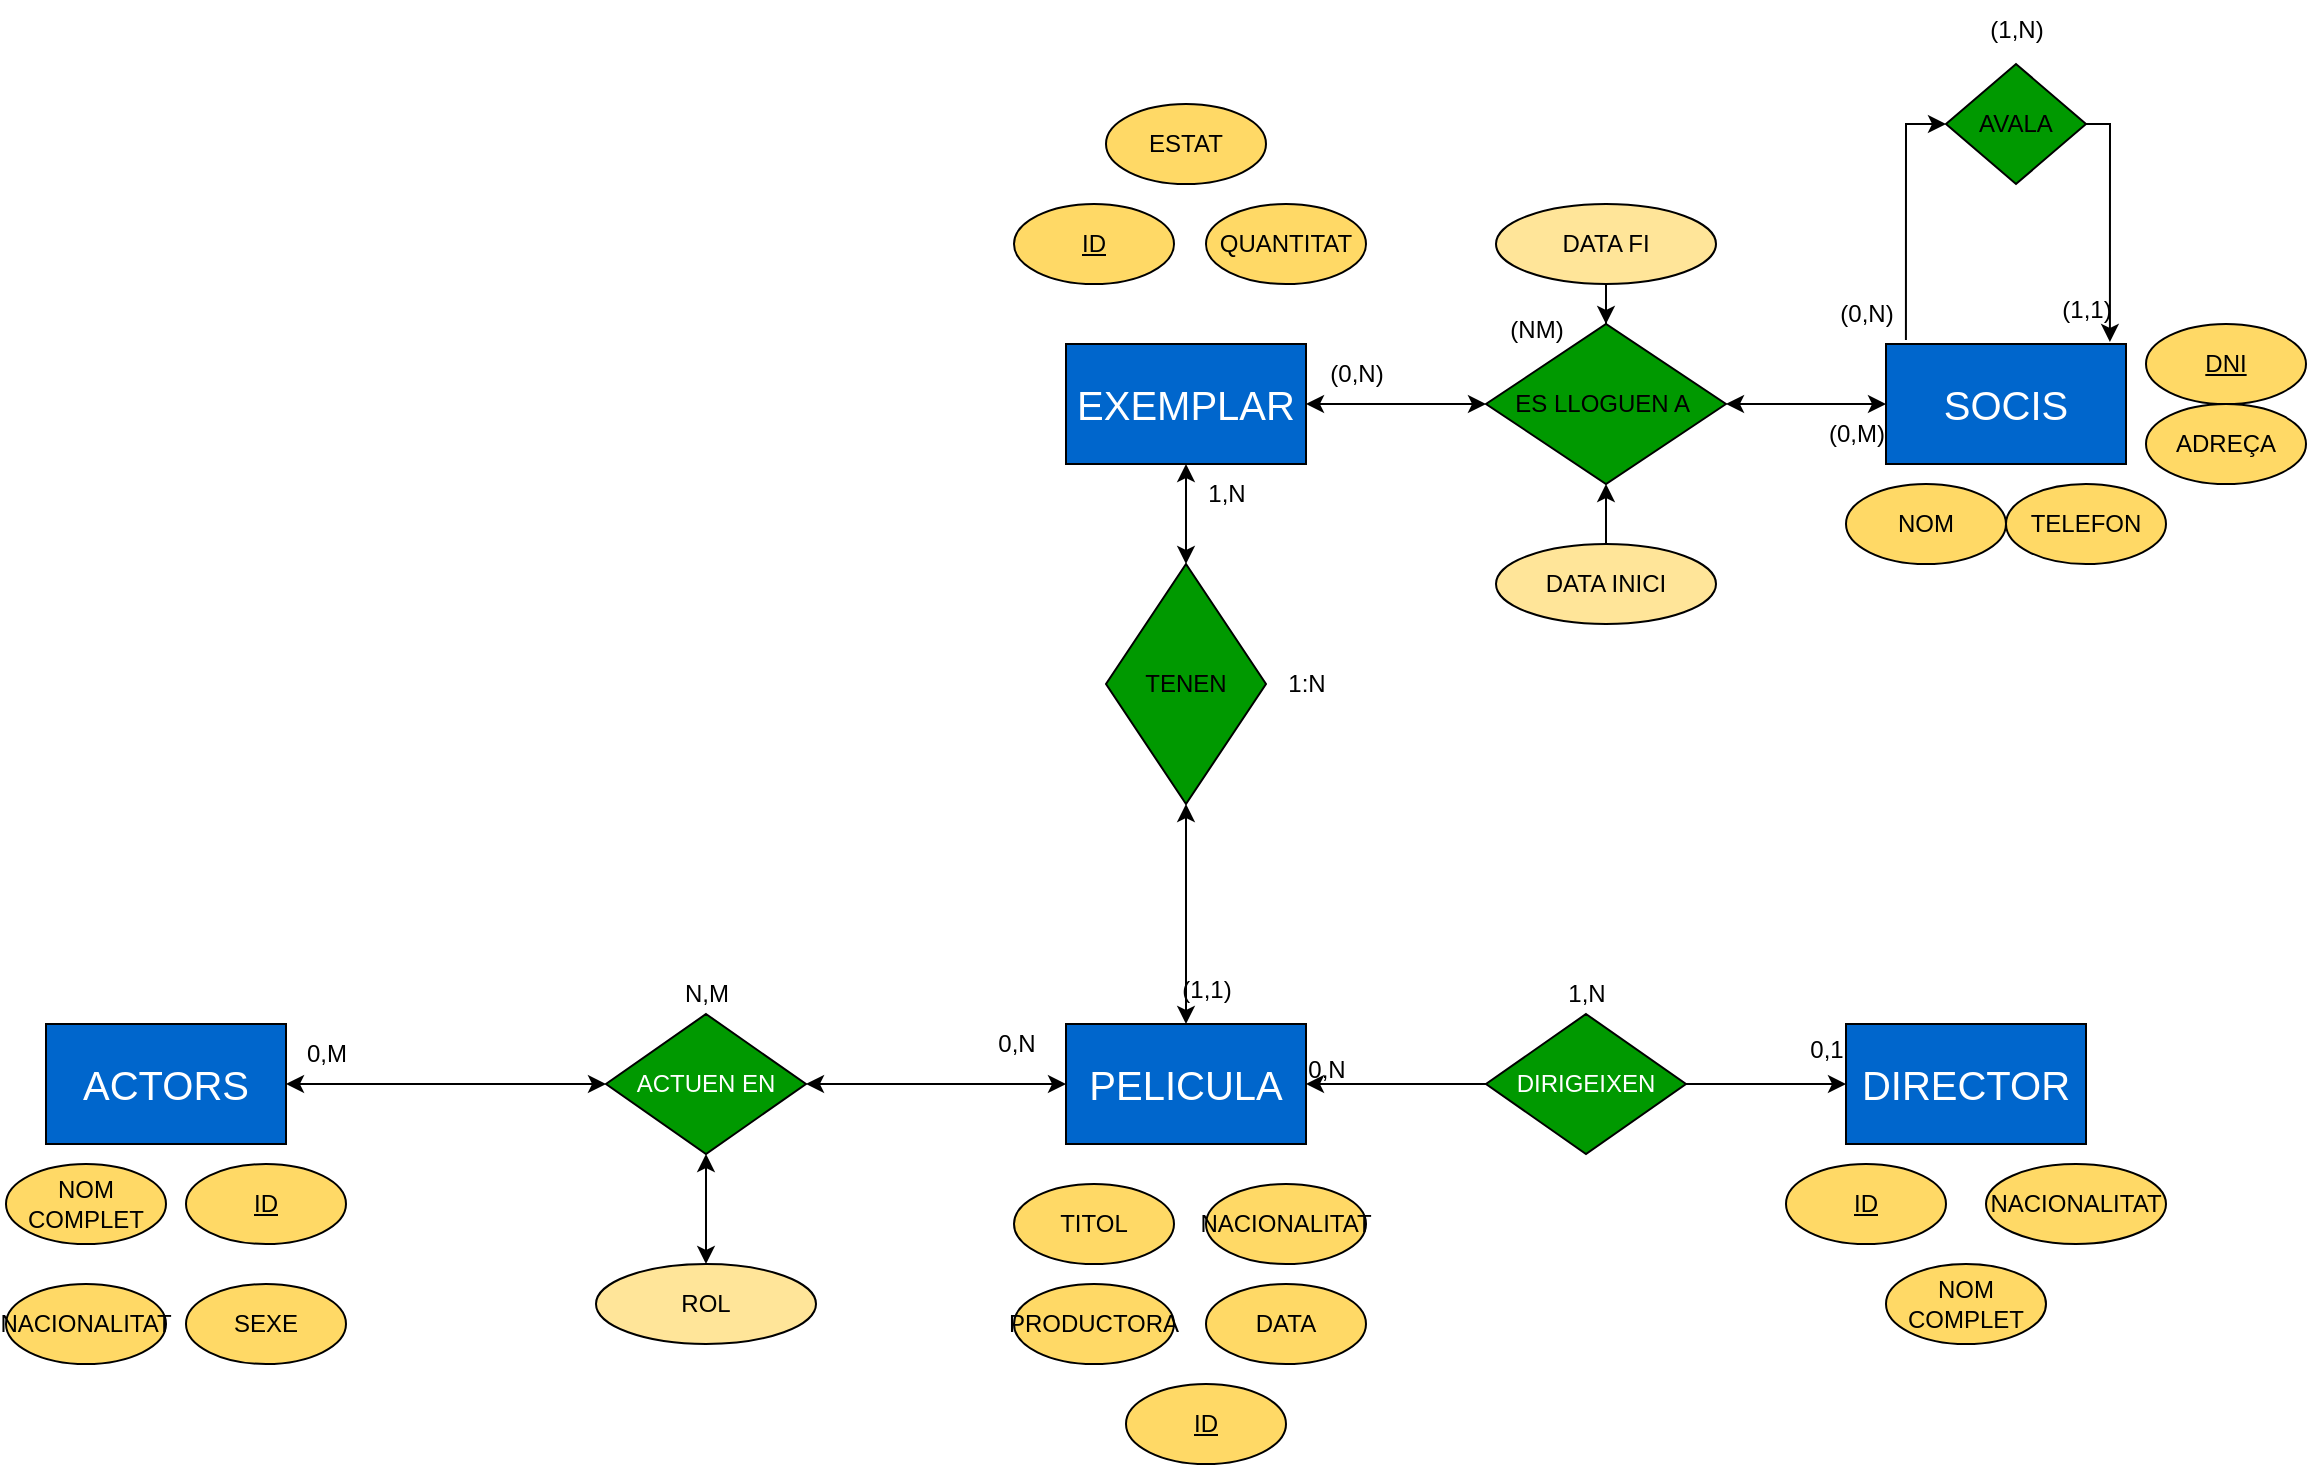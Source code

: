 <mxfile version="28.1.2">
  <diagram name="Página-1" id="eBk4AuRTEJ8gc9mpCwNc">
    <mxGraphModel dx="2141" dy="1947" grid="1" gridSize="10" guides="1" tooltips="1" connect="1" arrows="1" fold="1" page="1" pageScale="1" pageWidth="827" pageHeight="1169" math="0" shadow="0">
      <root>
        <mxCell id="0" />
        <mxCell id="1" parent="0" />
        <mxCell id="rb2hs3SrTdQB6FxCXvs_-1" value="&lt;font style=&quot;font-size: 20px; color: rgb(255, 255, 255);&quot;&gt;PELICULA&lt;/font&gt;" style="rounded=0;whiteSpace=wrap;html=1;fillColor=#0066CC;" parent="1" vertex="1">
          <mxGeometry x="440" y="190" width="120" height="60" as="geometry" />
        </mxCell>
        <mxCell id="rb2hs3SrTdQB6FxCXvs_-2" value="&lt;font style=&quot;color: rgb(0, 0, 0);&quot;&gt;TITOL&lt;/font&gt;" style="ellipse;whiteSpace=wrap;html=1;fillColor=#FFD966;" parent="1" vertex="1">
          <mxGeometry x="414" y="270" width="80" height="40" as="geometry" />
        </mxCell>
        <mxCell id="rb2hs3SrTdQB6FxCXvs_-3" value="&lt;font style=&quot;color: rgb(0, 0, 0);&quot;&gt;NACIONALITAT&lt;/font&gt;" style="ellipse;whiteSpace=wrap;html=1;fillColor=#FFD966;" parent="1" vertex="1">
          <mxGeometry x="510" y="270" width="80" height="40" as="geometry" />
        </mxCell>
        <mxCell id="rb2hs3SrTdQB6FxCXvs_-6" value="&lt;font style=&quot;color: rgb(0, 0, 0);&quot;&gt;DATA&lt;/font&gt;" style="ellipse;whiteSpace=wrap;html=1;fillColor=#FFD966;" parent="1" vertex="1">
          <mxGeometry x="510" y="320" width="80" height="40" as="geometry" />
        </mxCell>
        <mxCell id="rb2hs3SrTdQB6FxCXvs_-7" value="&lt;font style=&quot;color: rgb(0, 0, 0);&quot;&gt;PRODUCTORA&lt;/font&gt;" style="ellipse;whiteSpace=wrap;html=1;fillColor=#FFD966;" parent="1" vertex="1">
          <mxGeometry x="414" y="320" width="80" height="40" as="geometry" />
        </mxCell>
        <mxCell id="rb2hs3SrTdQB6FxCXvs_-8" value="&lt;font style=&quot;font-size: 20px; color: rgb(255, 255, 255);&quot;&gt;ACTORS&lt;/font&gt;" style="rounded=0;whiteSpace=wrap;html=1;fillColor=#0066CC;" parent="1" vertex="1">
          <mxGeometry x="-70" y="190" width="120" height="60" as="geometry" />
        </mxCell>
        <mxCell id="rb2hs3SrTdQB6FxCXvs_-9" value="" style="endArrow=classic;startArrow=classic;html=1;rounded=0;entryX=0;entryY=0.5;entryDx=0;entryDy=0;exitX=1;exitY=0.5;exitDx=0;exitDy=0;" parent="1" source="rb2hs3SrTdQB6FxCXvs_-10" target="rb2hs3SrTdQB6FxCXvs_-1" edge="1">
          <mxGeometry width="50" height="50" relative="1" as="geometry">
            <mxPoint x="390" y="220" as="sourcePoint" />
            <mxPoint x="410" y="210" as="targetPoint" />
          </mxGeometry>
        </mxCell>
        <mxCell id="rb2hs3SrTdQB6FxCXvs_-11" value="" style="endArrow=classic;startArrow=classic;html=1;rounded=0;entryX=0;entryY=0.5;entryDx=0;entryDy=0;exitX=1;exitY=0.5;exitDx=0;exitDy=0;" parent="1" source="rb2hs3SrTdQB6FxCXvs_-8" target="rb2hs3SrTdQB6FxCXvs_-10" edge="1">
          <mxGeometry width="50" height="50" relative="1" as="geometry">
            <mxPoint x="50" y="220" as="sourcePoint" />
            <mxPoint x="80" y="220" as="targetPoint" />
          </mxGeometry>
        </mxCell>
        <mxCell id="rb2hs3SrTdQB6FxCXvs_-10" value="&lt;font style=&quot;color: rgb(255, 255, 255);&quot;&gt;ACTUEN EN&lt;/font&gt;" style="rhombus;whiteSpace=wrap;html=1;fillColor=#009900;" parent="1" vertex="1">
          <mxGeometry x="210" y="185" width="100" height="70" as="geometry" />
        </mxCell>
        <mxCell id="rb2hs3SrTdQB6FxCXvs_-12" value="N,M" style="text;html=1;align=center;verticalAlign=middle;resizable=0;points=[];autosize=1;strokeColor=none;fillColor=none;" parent="1" vertex="1">
          <mxGeometry x="235" y="160" width="50" height="30" as="geometry" />
        </mxCell>
        <mxCell id="rb2hs3SrTdQB6FxCXvs_-13" value="0,N" style="text;html=1;align=center;verticalAlign=middle;resizable=0;points=[];autosize=1;strokeColor=none;fillColor=none;" parent="1" vertex="1">
          <mxGeometry x="395" y="185" width="40" height="30" as="geometry" />
        </mxCell>
        <mxCell id="rb2hs3SrTdQB6FxCXvs_-14" value="0,M" style="text;html=1;align=center;verticalAlign=middle;resizable=0;points=[];autosize=1;strokeColor=none;fillColor=none;" parent="1" vertex="1">
          <mxGeometry x="50" y="190" width="40" height="30" as="geometry" />
        </mxCell>
        <mxCell id="rb2hs3SrTdQB6FxCXvs_-15" value="&lt;font style=&quot;color: rgb(0, 0, 0);&quot;&gt;NOM COMPLET&lt;/font&gt;" style="ellipse;whiteSpace=wrap;html=1;fillColor=#FFD966;" parent="1" vertex="1">
          <mxGeometry x="-90" y="260" width="80" height="40" as="geometry" />
        </mxCell>
        <mxCell id="rb2hs3SrTdQB6FxCXvs_-16" value="&lt;font style=&quot;color: rgb(0, 0, 0);&quot;&gt;&lt;u&gt;ID&lt;/u&gt;&lt;/font&gt;" style="ellipse;whiteSpace=wrap;html=1;fillColor=#FFD966;" parent="1" vertex="1">
          <mxGeometry y="260" width="80" height="40" as="geometry" />
        </mxCell>
        <mxCell id="rb2hs3SrTdQB6FxCXvs_-17" value="&lt;font style=&quot;color: rgb(0, 0, 0);&quot;&gt;NACIONALITAT&lt;/font&gt;" style="ellipse;whiteSpace=wrap;html=1;fillColor=#FFD966;" parent="1" vertex="1">
          <mxGeometry x="-90" y="320" width="80" height="40" as="geometry" />
        </mxCell>
        <mxCell id="rb2hs3SrTdQB6FxCXvs_-18" value="&lt;font style=&quot;color: rgb(0, 0, 0);&quot;&gt;&lt;u&gt;ID&lt;/u&gt;&lt;/font&gt;" style="ellipse;whiteSpace=wrap;html=1;fillColor=#FFD966;" parent="1" vertex="1">
          <mxGeometry x="470" y="370" width="80" height="40" as="geometry" />
        </mxCell>
        <mxCell id="rb2hs3SrTdQB6FxCXvs_-19" value="&lt;font style=&quot;color: rgb(0, 0, 0);&quot;&gt;SEXE&lt;/font&gt;" style="ellipse;whiteSpace=wrap;html=1;fillColor=#FFD966;" parent="1" vertex="1">
          <mxGeometry y="320" width="80" height="40" as="geometry" />
        </mxCell>
        <mxCell id="rb2hs3SrTdQB6FxCXvs_-20" value="&lt;font style=&quot;color: rgb(0, 0, 0);&quot;&gt;ROL&lt;/font&gt;" style="ellipse;whiteSpace=wrap;html=1;fillColor=#FFE599;" parent="1" vertex="1">
          <mxGeometry x="205" y="310" width="110" height="40" as="geometry" />
        </mxCell>
        <mxCell id="rb2hs3SrTdQB6FxCXvs_-21" value="" style="endArrow=classic;startArrow=classic;html=1;rounded=0;entryX=0.5;entryY=1;entryDx=0;entryDy=0;exitX=0.5;exitY=0;exitDx=0;exitDy=0;" parent="1" source="rb2hs3SrTdQB6FxCXvs_-20" target="rb2hs3SrTdQB6FxCXvs_-10" edge="1">
          <mxGeometry width="50" height="50" relative="1" as="geometry">
            <mxPoint x="260" y="290" as="sourcePoint" />
            <mxPoint x="310" y="240" as="targetPoint" />
          </mxGeometry>
        </mxCell>
        <mxCell id="rb2hs3SrTdQB6FxCXvs_-23" value="&lt;font style=&quot;font-size: 20px; color: rgb(255, 255, 255);&quot;&gt;DIRECTOR&lt;/font&gt;" style="rounded=0;whiteSpace=wrap;html=1;fillColor=#0066CC;" parent="1" vertex="1">
          <mxGeometry x="830" y="190" width="120" height="60" as="geometry" />
        </mxCell>
        <mxCell id="rb2hs3SrTdQB6FxCXvs_-24" value="&lt;font style=&quot;color: rgb(0, 0, 0);&quot;&gt;&lt;u&gt;ID&lt;/u&gt;&lt;/font&gt;" style="ellipse;whiteSpace=wrap;html=1;fillColor=#FFD966;" parent="1" vertex="1">
          <mxGeometry x="800" y="260" width="80" height="40" as="geometry" />
        </mxCell>
        <mxCell id="rb2hs3SrTdQB6FxCXvs_-25" value="&lt;font style=&quot;color: rgb(0, 0, 0);&quot;&gt;NACIONALITAT&lt;/font&gt;" style="ellipse;whiteSpace=wrap;html=1;fillColor=#FFD966;" parent="1" vertex="1">
          <mxGeometry x="900" y="260" width="90" height="40" as="geometry" />
        </mxCell>
        <mxCell id="rb2hs3SrTdQB6FxCXvs_-27" value="&lt;font style=&quot;color: rgb(0, 0, 0);&quot;&gt;NOM COMPLET&lt;/font&gt;" style="ellipse;whiteSpace=wrap;html=1;fillColor=#FFD966;" parent="1" vertex="1">
          <mxGeometry x="850" y="310" width="80" height="40" as="geometry" />
        </mxCell>
        <mxCell id="rb2hs3SrTdQB6FxCXvs_-28" value="" style="endArrow=classic;startArrow=classic;html=1;rounded=0;entryX=0;entryY=0.5;entryDx=0;entryDy=0;exitX=1;exitY=0.5;exitDx=0;exitDy=0;" parent="1" source="rb2hs3SrTdQB6FxCXvs_-1" target="rb2hs3SrTdQB6FxCXvs_-23" edge="1">
          <mxGeometry width="50" height="50" relative="1" as="geometry">
            <mxPoint x="650" y="255" as="sourcePoint" />
            <mxPoint x="700" y="205" as="targetPoint" />
          </mxGeometry>
        </mxCell>
        <mxCell id="rb2hs3SrTdQB6FxCXvs_-29" value="&lt;font style=&quot;color: rgb(255, 255, 255);&quot;&gt;DIRIGEIXEN&lt;/font&gt;" style="rhombus;whiteSpace=wrap;html=1;fillColor=#009900;" parent="1" vertex="1">
          <mxGeometry x="650" y="185" width="100" height="70" as="geometry" />
        </mxCell>
        <mxCell id="rb2hs3SrTdQB6FxCXvs_-30" value="1,N" style="text;html=1;align=center;verticalAlign=middle;resizable=0;points=[];autosize=1;strokeColor=none;fillColor=none;" parent="1" vertex="1">
          <mxGeometry x="680" y="160" width="40" height="30" as="geometry" />
        </mxCell>
        <mxCell id="rb2hs3SrTdQB6FxCXvs_-31" value="0,1" style="text;html=1;align=center;verticalAlign=middle;resizable=0;points=[];autosize=1;strokeColor=none;fillColor=none;" parent="1" vertex="1">
          <mxGeometry x="800" y="188" width="40" height="30" as="geometry" />
        </mxCell>
        <mxCell id="rb2hs3SrTdQB6FxCXvs_-32" value="0,N" style="text;html=1;align=center;verticalAlign=middle;resizable=0;points=[];autosize=1;strokeColor=none;fillColor=none;" parent="1" vertex="1">
          <mxGeometry x="550" y="198" width="40" height="30" as="geometry" />
        </mxCell>
        <mxCell id="rb2hs3SrTdQB6FxCXvs_-33" value="&lt;font style=&quot;font-size: 20px; color: rgb(255, 255, 255);&quot;&gt;EXEMPLAR&lt;/font&gt;" style="rounded=0;whiteSpace=wrap;html=1;fillColor=#0066CC;" parent="1" vertex="1">
          <mxGeometry x="440" y="-150" width="120" height="60" as="geometry" />
        </mxCell>
        <mxCell id="rb2hs3SrTdQB6FxCXvs_-34" value="" style="endArrow=classic;startArrow=classic;html=1;rounded=0;exitX=0.5;exitY=0;exitDx=0;exitDy=0;entryX=0.5;entryY=1;entryDx=0;entryDy=0;" parent="1" source="rb2hs3SrTdQB6FxCXvs_-35" target="rb2hs3SrTdQB6FxCXvs_-33" edge="1">
          <mxGeometry width="50" height="50" relative="1" as="geometry">
            <mxPoint x="494" y="140" as="sourcePoint" />
            <mxPoint x="544" y="90" as="targetPoint" />
          </mxGeometry>
        </mxCell>
        <mxCell id="rb2hs3SrTdQB6FxCXvs_-36" value="" style="endArrow=classic;startArrow=classic;html=1;rounded=0;exitX=0.5;exitY=0;exitDx=0;exitDy=0;entryX=0.5;entryY=1;entryDx=0;entryDy=0;" parent="1" source="rb2hs3SrTdQB6FxCXvs_-1" target="rb2hs3SrTdQB6FxCXvs_-35" edge="1">
          <mxGeometry width="50" height="50" relative="1" as="geometry">
            <mxPoint x="500" y="190" as="sourcePoint" />
            <mxPoint x="500" y="-90" as="targetPoint" />
          </mxGeometry>
        </mxCell>
        <mxCell id="rb2hs3SrTdQB6FxCXvs_-35" value="TENEN" style="rhombus;whiteSpace=wrap;html=1;fillColor=#009900;" parent="1" vertex="1">
          <mxGeometry x="460" y="-40" width="80" height="120" as="geometry" />
        </mxCell>
        <mxCell id="I91uhcJATLxYHCJPwjbP-1" value="(1,1)" style="text;html=1;align=center;verticalAlign=middle;resizable=0;points=[];autosize=1;strokeColor=none;fillColor=none;" vertex="1" parent="1">
          <mxGeometry x="485" y="158" width="50" height="30" as="geometry" />
        </mxCell>
        <mxCell id="I91uhcJATLxYHCJPwjbP-2" value="1,N" style="text;html=1;align=center;verticalAlign=middle;resizable=0;points=[];autosize=1;strokeColor=none;fillColor=none;" vertex="1" parent="1">
          <mxGeometry x="500" y="-90" width="40" height="30" as="geometry" />
        </mxCell>
        <mxCell id="I91uhcJATLxYHCJPwjbP-3" value="1:N" style="text;html=1;align=center;verticalAlign=middle;resizable=0;points=[];autosize=1;strokeColor=none;fillColor=none;" vertex="1" parent="1">
          <mxGeometry x="540" y="5" width="40" height="30" as="geometry" />
        </mxCell>
        <mxCell id="I91uhcJATLxYHCJPwjbP-4" value="&lt;font style=&quot;color: rgb(0, 0, 0);&quot;&gt;&lt;u&gt;ID&lt;/u&gt;&lt;/font&gt;" style="ellipse;whiteSpace=wrap;html=1;fillColor=#FFD966;" vertex="1" parent="1">
          <mxGeometry x="414" y="-220" width="80" height="40" as="geometry" />
        </mxCell>
        <mxCell id="I91uhcJATLxYHCJPwjbP-7" value="&lt;font style=&quot;color: rgb(0, 0, 0);&quot;&gt;QUANTITAT&lt;/font&gt;" style="ellipse;whiteSpace=wrap;html=1;fillColor=#FFD966;" vertex="1" parent="1">
          <mxGeometry x="510" y="-220" width="80" height="40" as="geometry" />
        </mxCell>
        <mxCell id="I91uhcJATLxYHCJPwjbP-9" value="&lt;font style=&quot;color: rgb(0, 0, 0);&quot;&gt;ESTAT&lt;/font&gt;" style="ellipse;whiteSpace=wrap;html=1;fillColor=#FFD966;" vertex="1" parent="1">
          <mxGeometry x="460" y="-270" width="80" height="40" as="geometry" />
        </mxCell>
        <mxCell id="I91uhcJATLxYHCJPwjbP-27" style="edgeStyle=orthogonalEdgeStyle;rounded=0;orthogonalLoop=1;jettySize=auto;html=1;exitX=0.083;exitY=-0.033;exitDx=0;exitDy=0;entryX=0.5;entryY=1;entryDx=0;entryDy=0;exitPerimeter=0;" edge="1" parent="1" source="I91uhcJATLxYHCJPwjbP-10" target="I91uhcJATLxYHCJPwjbP-26">
          <mxGeometry relative="1" as="geometry" />
        </mxCell>
        <mxCell id="I91uhcJATLxYHCJPwjbP-10" value="&lt;font style=&quot;font-size: 20px; color: rgb(255, 255, 255);&quot;&gt;SOCIS&lt;/font&gt;" style="rounded=0;whiteSpace=wrap;html=1;fillColor=#0066CC;" vertex="1" parent="1">
          <mxGeometry x="850" y="-150" width="120" height="60" as="geometry" />
        </mxCell>
        <mxCell id="I91uhcJATLxYHCJPwjbP-11" value="" style="endArrow=classic;startArrow=classic;html=1;rounded=0;exitX=0.5;exitY=0;exitDx=0;exitDy=0;entryX=0;entryY=0.5;entryDx=0;entryDy=0;" edge="1" parent="1" source="I91uhcJATLxYHCJPwjbP-12" target="I91uhcJATLxYHCJPwjbP-10">
          <mxGeometry width="50" height="50" relative="1" as="geometry">
            <mxPoint x="690" y="-90" as="sourcePoint" />
            <mxPoint x="740" y="-140" as="targetPoint" />
          </mxGeometry>
        </mxCell>
        <mxCell id="I91uhcJATLxYHCJPwjbP-13" value="" style="endArrow=classic;startArrow=classic;html=1;rounded=0;exitX=1;exitY=0.5;exitDx=0;exitDy=0;entryX=0.5;entryY=1;entryDx=0;entryDy=0;" edge="1" parent="1" source="rb2hs3SrTdQB6FxCXvs_-33" target="I91uhcJATLxYHCJPwjbP-12">
          <mxGeometry width="50" height="50" relative="1" as="geometry">
            <mxPoint x="560" y="-120" as="sourcePoint" />
            <mxPoint x="850" y="-120" as="targetPoint" />
          </mxGeometry>
        </mxCell>
        <mxCell id="I91uhcJATLxYHCJPwjbP-12" value="ES LLOGUEN A&amp;nbsp;" style="rhombus;whiteSpace=wrap;html=1;fillColor=#009900;direction=south;" vertex="1" parent="1">
          <mxGeometry x="650" y="-160" width="120" height="80" as="geometry" />
        </mxCell>
        <mxCell id="I91uhcJATLxYHCJPwjbP-14" value="&lt;font style=&quot;color: rgb(0, 0, 0);&quot;&gt;&lt;u&gt;DNI&lt;/u&gt;&lt;/font&gt;" style="ellipse;whiteSpace=wrap;html=1;fillColor=#FFD966;" vertex="1" parent="1">
          <mxGeometry x="980" y="-160" width="80" height="40" as="geometry" />
        </mxCell>
        <mxCell id="I91uhcJATLxYHCJPwjbP-15" value="&lt;font style=&quot;color: rgb(0, 0, 0);&quot;&gt;NOM&lt;/font&gt;" style="ellipse;whiteSpace=wrap;html=1;fillColor=#FFD966;" vertex="1" parent="1">
          <mxGeometry x="830" y="-80" width="80" height="40" as="geometry" />
        </mxCell>
        <mxCell id="I91uhcJATLxYHCJPwjbP-16" value="&lt;font style=&quot;color: rgb(0, 0, 0);&quot;&gt;ADREÇA&lt;/font&gt;" style="ellipse;whiteSpace=wrap;html=1;fillColor=#FFD966;" vertex="1" parent="1">
          <mxGeometry x="980" y="-120" width="80" height="40" as="geometry" />
        </mxCell>
        <mxCell id="I91uhcJATLxYHCJPwjbP-18" value="&lt;font style=&quot;color: rgb(0, 0, 0);&quot;&gt;TELEFON&lt;/font&gt;" style="ellipse;whiteSpace=wrap;html=1;fillColor=#FFD966;" vertex="1" parent="1">
          <mxGeometry x="910" y="-80" width="80" height="40" as="geometry" />
        </mxCell>
        <mxCell id="I91uhcJATLxYHCJPwjbP-20" style="edgeStyle=orthogonalEdgeStyle;rounded=0;orthogonalLoop=1;jettySize=auto;html=1;entryX=1;entryY=0.5;entryDx=0;entryDy=0;" edge="1" parent="1" source="I91uhcJATLxYHCJPwjbP-19" target="I91uhcJATLxYHCJPwjbP-12">
          <mxGeometry relative="1" as="geometry" />
        </mxCell>
        <mxCell id="I91uhcJATLxYHCJPwjbP-19" value="&lt;font style=&quot;color: rgb(0, 0, 0);&quot;&gt;DATA INICI&lt;/font&gt;" style="ellipse;whiteSpace=wrap;html=1;fillColor=#FFE599;" vertex="1" parent="1">
          <mxGeometry x="655" y="-50" width="110" height="40" as="geometry" />
        </mxCell>
        <mxCell id="I91uhcJATLxYHCJPwjbP-22" style="edgeStyle=orthogonalEdgeStyle;rounded=0;orthogonalLoop=1;jettySize=auto;html=1;entryX=0;entryY=0.5;entryDx=0;entryDy=0;" edge="1" parent="1" source="I91uhcJATLxYHCJPwjbP-21" target="I91uhcJATLxYHCJPwjbP-12">
          <mxGeometry relative="1" as="geometry" />
        </mxCell>
        <mxCell id="I91uhcJATLxYHCJPwjbP-21" value="&lt;font style=&quot;color: rgb(0, 0, 0);&quot;&gt;DATA FI&lt;/font&gt;" style="ellipse;whiteSpace=wrap;html=1;fillColor=#FFE599;" vertex="1" parent="1">
          <mxGeometry x="655" y="-220" width="110" height="40" as="geometry" />
        </mxCell>
        <mxCell id="I91uhcJATLxYHCJPwjbP-23" value="(0,N)" style="text;html=1;align=center;verticalAlign=middle;resizable=0;points=[];autosize=1;strokeColor=none;fillColor=none;" vertex="1" parent="1">
          <mxGeometry x="560" y="-150" width="50" height="30" as="geometry" />
        </mxCell>
        <mxCell id="I91uhcJATLxYHCJPwjbP-24" value="(0,M)" style="text;html=1;align=center;verticalAlign=middle;resizable=0;points=[];autosize=1;strokeColor=none;fillColor=none;" vertex="1" parent="1">
          <mxGeometry x="810" y="-120" width="50" height="30" as="geometry" />
        </mxCell>
        <mxCell id="I91uhcJATLxYHCJPwjbP-26" value="AVALA" style="rhombus;whiteSpace=wrap;html=1;fillColor=#009900;direction=south;" vertex="1" parent="1">
          <mxGeometry x="880" y="-290" width="70" height="60" as="geometry" />
        </mxCell>
        <mxCell id="I91uhcJATLxYHCJPwjbP-29" value="(0,N)" style="text;html=1;align=center;verticalAlign=middle;resizable=0;points=[];autosize=1;strokeColor=none;fillColor=none;" vertex="1" parent="1">
          <mxGeometry x="815" y="-180" width="50" height="30" as="geometry" />
        </mxCell>
        <mxCell id="I91uhcJATLxYHCJPwjbP-31" style="edgeStyle=orthogonalEdgeStyle;rounded=0;orthogonalLoop=1;jettySize=auto;html=1;entryX=0.933;entryY=-0.017;entryDx=0;entryDy=0;entryPerimeter=0;" edge="1" parent="1" source="I91uhcJATLxYHCJPwjbP-26" target="I91uhcJATLxYHCJPwjbP-10">
          <mxGeometry relative="1" as="geometry">
            <Array as="points">
              <mxPoint x="962" y="-260" />
            </Array>
          </mxGeometry>
        </mxCell>
        <mxCell id="I91uhcJATLxYHCJPwjbP-32" value="(1,1)" style="text;html=1;align=center;verticalAlign=middle;resizable=0;points=[];autosize=1;strokeColor=none;fillColor=none;" vertex="1" parent="1">
          <mxGeometry x="925" y="-182" width="50" height="30" as="geometry" />
        </mxCell>
        <mxCell id="I91uhcJATLxYHCJPwjbP-34" value="(NM)" style="text;html=1;align=center;verticalAlign=middle;resizable=0;points=[];autosize=1;strokeColor=none;fillColor=none;" vertex="1" parent="1">
          <mxGeometry x="650" y="-172" width="50" height="30" as="geometry" />
        </mxCell>
        <mxCell id="I91uhcJATLxYHCJPwjbP-35" value="(1,N)" style="text;html=1;align=center;verticalAlign=middle;resizable=0;points=[];autosize=1;strokeColor=none;fillColor=none;" vertex="1" parent="1">
          <mxGeometry x="890" y="-322" width="50" height="30" as="geometry" />
        </mxCell>
      </root>
    </mxGraphModel>
  </diagram>
</mxfile>
